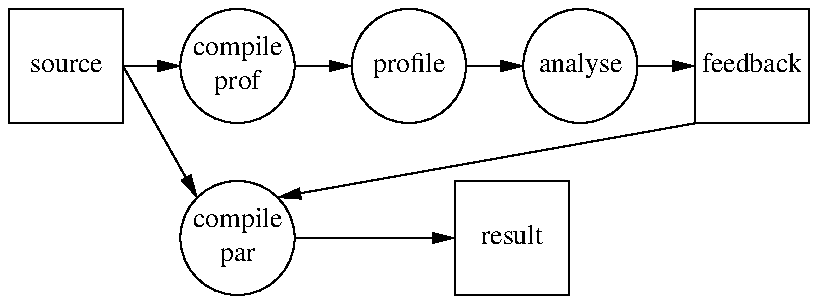 .PS 4

sep = 0.25;

SRC: box "source" wid 0.5
arrow sep
circle "compile" "prof"
arrow sep
circle "profile" 
arrow sep
circle "analyse"
arrow sep
FEED: box "feedback" wid 0.5

COMP: circle "compile" "par" at 1st circle - (0, 0.753)
RES: box "result" wid 0.5 with .c at COMP.c + (1.2, 0)
arrow from COMP.e to RES.w

arrow from SRC.e to COMP.nw
arrow from FEED.sw to COMP.ne

.PE
